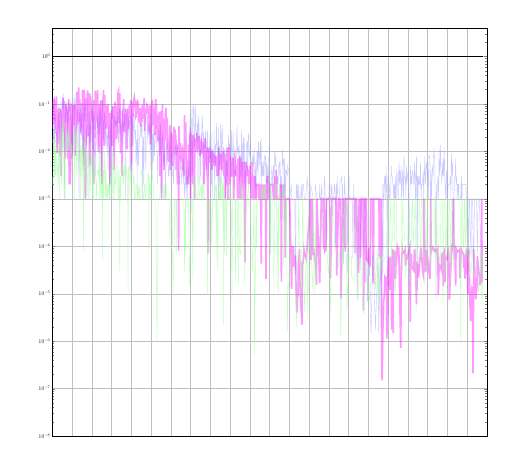 % This file was created by matlab2tikz v0.3.3.
% Copyright (c) 2008--2013, Nico Schlmer <nico.schloemer@gmail.com>
% All rights reserved.
% 
% The latest updates can be retrieved from
%   http://www.mathworks.com/matlabcentral/fileexchange/22022-matlab2tikz
% where you can also make suggestions and rate matlab2tikz.
% 
% 
% 

% defining custom colors
\definecolor{mycolor1}{rgb}{1,0,1}

\begin{tikzpicture}[scale=0.2]

\begin{axis}[%
width=10.867in,
height=10.206in,
scale only axis,
xmin=0,
xmax=1100,
xmajorgrids,
xmajorticks=false,
ymode=log,
ymin=1e-08,
ymax=4,
% yminorticks=true,
ymajorgrids,
% yminorgrids,
% title={$\text{N = 33}^\text{2}\text{ , p = 2}$}
]
\addplot [
color=black,
solid,thick,
forget plot
]
table[row sep=crcr]{
1 1.0\\
2 1\\
3 1.0\\
4 1.0\\
5 1.0\\
6 1.0\\
7 1\\
8 1.0\\
9 1\\
10 1.0\\
11 1\\
12 1\\
13 1.0\\
14 1.0\\
15 1\\
16 1.0\\
17 1.0\\
18 1\\
19 1\\
20 1.0\\
21 1.0\\
22 1\\
23 1\\
24 1.0\\
25 1\\
26 1\\
27 1.0\\
28 1.0\\
29 1.0\\
30 1.0\\
31 1.0\\
32 1.0\\
33 1.0\\
34 1\\
35 1\\
36 1.0\\
37 1\\
38 1\\
39 1.0\\
40 1.0\\
41 1\\
42 1.0\\
43 1.0\\
44 1.0\\
45 1.0\\
46 1\\
47 1.0\\
48 1.0\\
49 1.0\\
50 1.0\\
51 1.0\\
52 1.0\\
53 1\\
54 1.0\\
55 1\\
56 1.0\\
57 1\\
58 1.0\\
59 1\\
60 1.0\\
61 1\\
62 1\\
63 1\\
64 1.0\\
65 1.0\\
66 1.0\\
67 1.0\\
68 1\\
69 1.0\\
70 1\\
71 1.0\\
72 1.0\\
73 1.0\\
74 1\\
75 1\\
76 1.0\\
77 1\\
78 1.0\\
79 1.0\\
80 1\\
81 1\\
82 1\\
83 1\\
84 1.0\\
85 1.0\\
86 1.0\\
87 1.0\\
88 1.0\\
89 1.0\\
90 1.0\\
91 1\\
92 1.0\\
93 1.0\\
94 1.0\\
95 1.0\\
96 1\\
97 1.0\\
98 1\\
99 1\\
100 1\\
101 1\\
102 1\\
103 1.0\\
104 1.0\\
105 1.0\\
106 1.0\\
107 1.0\\
108 1.0\\
109 1\\
110 1\\
111 1\\
112 1.0\\
113 1\\
114 1.0\\
115 1\\
116 1.0\\
117 1.0\\
118 1.0\\
119 1\\
120 1\\
121 1.0\\
122 1.0\\
123 1.0\\
124 1.0\\
125 1\\
126 1\\
127 1.0\\
128 1.0\\
129 1.0\\
130 1\\
131 1.0\\
132 1.0\\
133 1\\
134 1.0\\
135 1.0\\
136 1\\
137 1\\
138 1.0\\
139 1.0\\
140 1\\
141 1\\
142 1.0\\
143 1\\
144 1.0\\
145 1\\
146 1.0\\
147 1\\
148 1.0\\
149 1\\
150 1.0\\
151 1\\
152 1\\
153 1.0\\
154 1.0\\
155 1\\
156 1.0\\
157 1.0\\
158 1.0\\
159 1\\
160 1\\
161 1.0\\
162 1.0\\
163 1.0\\
164 1.0\\
165 1.0\\
166 1.0\\
167 1.0\\
168 1.0\\
169 1.0\\
170 1.0\\
171 1\\
172 1.0\\
173 1.0\\
174 1.0\\
175 1.0\\
176 1.0\\
177 1.0\\
178 1\\
179 1.0\\
180 1\\
181 1\\
182 1.0\\
183 1\\
184 1.0\\
185 1.0\\
186 1.0\\
187 1.0\\
188 1.0\\
189 1.0\\
190 1.0\\
191 1.0\\
192 1.0\\
193 1.0\\
194 1\\
195 1\\
196 1\\
197 1.0\\
198 1.0\\
199 1.0\\
200 1.0\\
201 1.0\\
202 1\\
203 1.0\\
204 1\\
205 1.0\\
206 1\\
207 1.0\\
208 1\\
209 1.0\\
210 1\\
211 1.0\\
212 1.0\\
213 1.0\\
214 1.0\\
215 1\\
216 1\\
217 1.0\\
218 1\\
219 1.0\\
220 1\\
221 1.0\\
222 1.0\\
223 1.0\\
224 1\\
225 1\\
226 1.0\\
227 1.0\\
228 1\\
229 1.0\\
230 1\\
231 1.0\\
232 1\\
233 1\\
234 1\\
235 1.0\\
236 1.0\\
237 1.0\\
238 1.0\\
239 1\\
240 1.0\\
241 1\\
242 1.0\\
243 1\\
244 1.0\\
245 1\\
246 1.0\\
247 1.0\\
248 1.0\\
249 1.0\\
250 1.0\\
251 1.0\\
252 1.0\\
253 1.0\\
254 1\\
255 1.0\\
256 1\\
257 1\\
258 1\\
259 1.0\\
260 1\\
261 1.0\\
262 1.0\\
263 1.0\\
264 1.0\\
265 1.0\\
266 1.0\\
267 1.0\\
268 1\\
269 1.0\\
270 1\\
271 1.0\\
272 1\\
273 1.0\\
274 1.0\\
275 1.0\\
276 1\\
277 1.0\\
278 1.0\\
279 1.0\\
280 1.0\\
281 1\\
282 1.0\\
283 1.0\\
284 1.0\\
285 1.0\\
286 1\\
287 1.0\\
288 1\\
289 1\\
290 1.0\\
291 1.0\\
292 1\\
293 1.0\\
294 1\\
295 1\\
296 1\\
297 1\\
298 1\\
299 1\\
300 1\\
301 1\\
302 1\\
303 1\\
304 1\\
305 1.0\\
306 1.0\\
307 1.0\\
308 1\\
309 1.0\\
310 1.0\\
311 1.0\\
312 1.0\\
313 1\\
314 1\\
315 1\\
316 1.0\\
317 1.0\\
318 1.0\\
319 1.0\\
320 1.0\\
321 1.0\\
322 1.0\\
323 1.0\\
324 1\\
325 1.0\\
326 1\\
327 1.0\\
328 1\\
329 1.0\\
330 1\\
331 1.0\\
332 1\\
333 1.0\\
334 1.0\\
335 1.0\\
336 1.0\\
337 1.0\\
338 1\\
339 1.0\\
340 1.0\\
341 1.0\\
342 1\\
343 1.0\\
344 1.0\\
345 1.0\\
346 1\\
347 1.0\\
348 1\\
349 1.0\\
350 1\\
351 1\\
352 1\\
353 1.0\\
354 1\\
355 1\\
356 1\\
357 1.0\\
358 1.0\\
359 1.0\\
360 1.0\\
361 1\\
362 1.0\\
363 1.0\\
364 1.0\\
365 1\\
366 1.0\\
367 1.0\\
368 1.0\\
369 1.0\\
370 1.0\\
371 1.0\\
372 1.0\\
373 1.0\\
374 1.0\\
375 1.0\\
376 1.0\\
377 1.0\\
378 1.0\\
379 1.0\\
380 1.0\\
381 1\\
382 1.0\\
383 1\\
384 1\\
385 1\\
386 1\\
387 1.0\\
388 1.0\\
389 1\\
390 1\\
391 1.0\\
392 1.0\\
393 1\\
394 1.0\\
395 1.0\\
396 1.0\\
397 1.0\\
398 1\\
399 1.0\\
400 1.0\\
401 1.0\\
402 1\\
403 1.0\\
404 1.0\\
405 1.0\\
406 1\\
407 1.0\\
408 1.0\\
409 1.0\\
410 1\\
411 1.0\\
412 1.0\\
413 1\\
414 1.0\\
415 1.0\\
416 1\\
417 1.0\\
418 1.0\\
419 1\\
420 1.0\\
421 1.0\\
422 1.0\\
423 1.0\\
424 1\\
425 1.0\\
426 1.0\\
427 1.0\\
428 1.0\\
429 1.0\\
430 1.0\\
431 1.0\\
432 1\\
433 1\\
434 1.0\\
435 1\\
436 1.0\\
437 1.0\\
438 1\\
439 1.0\\
440 1.0\\
441 1.0\\
442 1.0\\
443 1\\
444 1\\
445 1.0\\
446 1.0\\
447 1.0\\
448 1.0\\
449 1\\
450 1.0\\
451 1\\
452 1.0\\
453 1\\
454 1\\
455 1\\
456 1\\
457 1.0\\
458 1.0\\
459 1\\
460 1\\
461 1.0\\
462 1.0\\
463 1.0\\
464 1\\
465 1.0\\
466 1.0\\
467 1.0\\
468 1.0\\
469 1.0\\
470 1.0\\
471 1.0\\
472 1\\
473 1.0\\
474 1.0\\
475 1\\
476 1.0\\
477 1.0\\
478 1\\
479 1.0\\
480 1.0\\
481 1\\
482 1.0\\
483 1.0\\
484 1.0\\
485 1.0\\
486 1.0\\
487 1\\
488 1.0\\
489 1.0\\
490 1.0\\
491 1.0\\
492 1.0\\
493 1.0\\
494 1.0\\
495 1\\
496 1.0\\
497 1\\
498 1.0\\
499 1.0\\
500 1\\
501 1.0\\
502 1.0\\
503 1.0\\
504 1.0\\
505 1.0\\
506 1.0\\
507 1\\
508 1.0\\
509 1.0\\
510 1.0\\
511 1.0\\
512 1\\
513 1.0\\
514 1.0\\
515 1.0\\
516 1.0\\
517 1.0\\
518 1\\
519 1.0\\
520 1\\
521 1.0\\
522 1.0\\
523 1.0\\
524 1.0\\
525 1\\
526 1.0\\
527 1.0\\
528 1.0\\
529 1\\
530 1\\
531 1\\
532 1\\
533 1.0\\
534 1.0\\
535 1\\
536 1.0\\
537 1.0\\
538 1.0\\
539 1.0\\
540 1\\
541 1.0\\
542 1.0\\
543 1.0\\
544 1\\
545 1.0\\
546 1\\
547 1.0\\
548 1\\
549 1.0\\
550 1.0\\
551 1.0\\
552 1\\
553 1.0\\
554 1.0\\
555 1\\
556 1.0\\
557 1.0\\
558 1.0\\
559 1\\
560 1.0\\
561 1.0\\
562 1\\
563 1.0\\
564 1.0\\
565 1\\
566 1\\
567 1\\
568 1.0\\
569 1\\
570 1\\
571 1\\
572 1\\
573 1.0\\
574 1.0\\
575 1.0\\
576 1.0\\
577 1.0\\
578 1.0\\
579 1.0\\
580 1.0\\
581 1.0\\
582 1.0\\
583 1.0\\
584 1.0\\
585 1.0\\
586 1.0\\
587 1.0\\
588 1.0\\
589 1.0\\
590 1\\
591 1.0\\
592 1.0\\
593 1.0\\
594 1.0\\
595 1.0\\
596 1.0\\
597 1.0\\
598 1.0\\
599 1.0\\
600 1\\
601 1\\
602 1.0\\
603 1.0\\
604 1\\
605 1.0\\
606 1\\
607 1.0\\
608 1.0\\
609 1\\
610 1.0\\
611 1.0\\
612 1\\
613 1\\
614 1\\
615 1\\
616 1\\
617 1.0\\
618 1.0\\
619 1.0\\
620 1\\
621 1.0\\
622 1.0\\
623 1.0\\
624 1.0\\
625 1\\
626 1.0\\
627 1\\
628 1.0\\
629 1.0\\
630 1.0\\
631 1.0\\
632 1.0\\
633 1.0\\
634 1.0\\
635 1\\
636 1.0\\
637 1.0\\
638 1\\
639 1\\
640 1.0\\
641 1.0\\
642 1.0\\
643 1\\
644 1.0\\
645 1\\
646 1\\
647 1.0\\
648 1.0\\
649 1.0\\
650 1.0\\
651 1.0\\
652 1.0\\
653 1.0\\
654 1.0\\
655 1\\
656 1.0\\
657 1.0\\
658 1.0\\
659 1\\
660 1.0\\
661 1\\
662 1\\
663 1.0\\
664 1\\
665 1.0\\
666 1.0\\
667 1\\
668 1.0\\
669 1\\
670 1.0\\
671 1.0\\
672 1.0\\
673 1.0\\
674 1\\
675 1\\
676 1.0\\
677 1.0\\
678 1.0\\
679 1.0\\
680 1.0\\
681 1.0\\
682 1.0\\
683 1.0\\
684 1.0\\
685 1.0\\
686 1\\
687 1\\
688 1.0\\
689 1.0\\
690 1.0\\
691 1.0\\
692 1\\
693 1.0\\
694 1.0\\
695 1\\
696 1.0\\
697 1.0\\
698 1.0\\
699 1\\
700 1.0\\
701 1\\
702 1.0\\
703 1.0\\
704 1.0\\
705 1.0\\
706 1\\
707 1.0\\
708 1.0\\
709 1.0\\
710 1.0\\
711 1\\
712 1.0\\
713 1.0\\
714 1.0\\
715 1.0\\
716 1\\
717 1.0\\
718 1.0\\
719 1.0\\
720 1.0\\
721 1.0\\
722 1.0\\
723 1.0\\
724 1.0\\
725 1.0\\
726 1.0\\
727 1.0\\
728 1.0\\
729 1.0\\
730 1.0\\
731 1\\
732 1.0\\
733 1\\
734 1\\
735 1.0\\
736 1.0\\
737 1.0\\
738 1.0\\
739 1.0\\
740 1\\
741 1\\
742 1\\
743 1\\
744 1.0\\
745 1.0\\
746 1.0\\
747 1.0\\
748 1\\
749 1\\
750 1\\
751 1.0\\
752 1\\
753 1.0\\
754 1\\
755 1.0\\
756 1\\
757 1.0\\
758 1\\
759 1\\
760 1.0\\
761 1\\
762 1.0\\
763 1\\
764 1\\
765 1.0\\
766 1.0\\
767 1.0\\
768 1.0\\
769 1.0\\
770 1.0\\
771 1.0\\
772 1\\
773 1.0\\
774 1.0\\
775 1\\
776 1.0\\
777 1.0\\
778 1.0\\
779 1\\
780 1\\
781 1.0\\
782 1\\
783 1.0\\
784 1.0\\
785 1.0\\
786 1.0\\
787 1\\
788 1.0\\
789 1.0\\
790 1.0\\
791 1.0\\
792 1.0\\
793 1.0\\
794 1.0\\
795 1.0\\
796 1.0\\
797 1.0\\
798 1.0\\
799 1.0\\
800 1\\
801 1.0\\
802 1.0\\
803 1.0\\
804 1.0\\
805 1.0\\
806 1.0\\
807 1.0\\
808 1.0\\
809 1.0\\
810 1.0\\
811 1\\
812 1.0\\
813 1\\
814 1.0\\
815 1\\
816 1.0\\
817 1.0\\
818 1\\
819 1\\
820 1.0\\
821 1.0\\
822 1.0\\
823 1\\
824 1.0\\
825 1.0\\
826 1.0\\
827 1\\
828 1.0\\
829 1\\
830 1\\
831 1.0\\
832 1.0\\
833 1.0\\
834 1.0\\
835 1.0\\
836 1.0\\
837 1.0\\
838 1.0\\
839 1.0\\
840 1.0\\
841 1.0\\
842 1.0\\
843 1.0\\
844 1.0\\
845 1\\
846 1.0\\
847 1\\
848 1.0\\
849 1\\
850 1\\
851 1\\
852 1.0\\
853 1.0\\
854 1\\
855 1.0\\
856 1.0\\
857 1.0\\
858 1\\
859 1.0\\
860 1\\
861 1.0\\
862 1.0\\
863 1.0\\
864 1.0\\
865 1\\
866 1\\
867 1.0\\
868 1.0\\
869 1\\
870 1\\
871 1.0\\
872 1.0\\
873 1.0\\
874 1.0\\
875 1.0\\
876 1.0\\
877 1.0\\
878 1\\
879 1\\
880 1.0\\
881 1\\
882 1.0\\
883 1.0\\
884 1.0\\
885 1.0\\
886 1.0\\
887 1.0\\
888 1.0\\
889 1.0\\
890 1.0\\
891 1.0\\
892 1.0\\
893 1\\
894 1.0\\
895 1\\
896 1.0\\
897 1.0\\
898 1.0\\
899 1.0\\
900 1\\
901 1.0\\
902 1\\
903 1.0\\
904 1.0\\
905 1\\
906 1.0\\
907 1.0\\
908 1.0\\
909 1.0\\
910 1\\
911 1.0\\
912 1.0\\
913 1.0\\
914 1.0\\
915 1.0\\
916 1.0\\
917 1.0\\
918 1\\
919 1\\
920 1.0\\
921 1\\
922 1.0\\
923 1\\
924 1\\
925 1.0\\
926 1.0\\
927 1.0\\
928 1\\
929 1.0\\
930 1.0\\
931 1.0\\
932 1.0\\
933 1.0\\
934 1.0\\
935 1.0\\
936 1.0\\
937 1.0\\
938 1.0\\
939 1\\
940 1.0\\
941 1.0\\
942 1\\
943 1.0\\
944 1.0\\
945 1.0\\
946 1.0\\
947 1.0\\
948 1.0\\
949 1.0\\
950 1.0\\
951 1.0\\
952 1.0\\
953 1\\
954 1.0\\
955 1.0\\
956 1.0\\
957 1.0\\
958 1.0\\
959 1.0\\
960 1.0\\
961 1.0\\
962 1.0\\
963 1.0\\
964 1.0\\
965 1.0\\
966 1\\
967 1.0\\
968 1.0\\
969 1.0\\
970 1.0\\
971 1.0\\
972 1.0\\
973 1.0\\
974 1.0\\
975 1.0\\
976 1.0\\
977 1.0\\
978 1.0\\
979 1.0\\
980 1.0\\
981 1\\
982 1.0\\
983 1.0\\
984 1.0\\
985 1\\
986 1.0\\
987 1\\
988 1.0\\
989 1.0\\
990 1\\
991 1.0\\
992 1.0\\
993 1.0\\
994 1.0\\
995 1.0\\
996 1\\
997 1.0\\
998 1.0\\
999 1.0\\
1000 1.0\\
1001 1.0\\
1002 1\\
1003 1.0\\
1004 1.0\\
1005 1.0\\
1006 1\\
1007 1\\
1008 1\\
1009 1\\
1010 1.0\\
1011 1\\
1012 1.0\\
1013 1.0\\
1014 1\\
1015 1.0\\
1016 1.0\\
1017 1.0\\
1018 1.0\\
1019 1.0\\
1020 1.0\\
1021 1.0\\
1022 1\\
1023 1.0\\
1024 1.0\\
1025 1.0\\
1026 1.0\\
1027 1.0\\
1028 1.0\\
1029 1.0\\
1030 1.0\\
1031 1.0\\
1032 1.0\\
1033 1\\
1034 1.0\\
1035 1.0\\
1036 1.0\\
1037 1.0\\
1038 1.0\\
1039 1.0\\
1040 1.0\\
1041 1.0\\
1042 1.0\\
1043 1\\
1044 1.0\\
1045 1.0\\
1046 1\\
1047 1\\
1048 1\\
1049 1\\
1050 1.0\\
1051 1.0\\
1052 1.0\\
1053 1.0\\
1054 1.0\\
1055 1.0\\
1056 1.0\\
1057 1.0\\
1058 1.0\\
1059 1.0\\
1060 1\\
1061 1.0\\
1062 1\\
1063 1.0\\
1064 1.0\\
1065 1.0\\
1066 1.0\\
1067 1.0\\
1068 1.0\\
1069 1.0\\
1070 1.0\\
1071 1.0\\
1072 1.0\\
1073 1\\
1074 1.0\\
1075 1.0\\
1076 1.0\\
1077 1\\
1078 1.0\\
1079 1.0\\
1080 1.0\\
1081 1.0\\
1082 1.0\\
1083 1.0\\
1084 1\\
1085 1\\
1086 1\\
1087 1.0\\
1088 1\\
1089 1.0\\
};
\addplot [
color=blue!40,
opacity=0.5,
solid,thick,
forget plot
]
table[row sep=crcr]{
1 0.015\\
2 0.021\\
3 0.028\\
4 0.01\\
5 0.145\\
6 0.015\\
7 0.049\\
8 0.061\\
9 0.044\\
10 0.022\\
11 0.021\\
12 0.025\\
13 0.014\\
14 0.035\\
15 0.062\\
16 0.026\\
17 0.096\\
18 0.032\\
19 0.017\\
20 0.064\\
21 0.074\\
22 0.112\\
23 0.053\\
24 0.014\\
25 0.093\\
26 0.138\\
27 0.076\\
28 0.167\\
29 0.104\\
30 0.025\\
31 0.001\\
32 0.017\\
33 0.081\\
34 0.104\\
35 0.041\\
36 0.089\\
37 0.113\\
38 0.058\\
39 0.023\\
40 0.071\\
41 0.109\\
42 0.04\\
43 0.101\\
44 0.069\\
45 0.084\\
46 0.11\\
47 0.047\\
48 0.005\\
49 0.058\\
50 0.044\\
51 0.007\\
52 0.028\\
53 0.09\\
54 0.093\\
55 0.135\\
56 0.022\\
57 0.1\\
58 0.156\\
59 0.087\\
60 0.069\\
61 0.047\\
62 0.044\\
63 0.027\\
64 0.077\\
65 0.073\\
66 0.056\\
67 0.005\\
68 0.001\\
69 0.066\\
70 0.007\\
71 0.083\\
72 0.043\\
73 0.021\\
74 0.098\\
75 0.018\\
76 0.029\\
77 0.008\\
78 0.103\\
79 0.004\\
80 0.037\\
81 0.119\\
82 0.043\\
83 0.065\\
84 0.102\\
85 0.071\\
86 0.026\\
87 0.013\\
88 0.029\\
89 0.019\\
90 0.122\\
91 0.055\\
92 0.018\\
93 0.001\\
94 0.068\\
95 0.018\\
96 0.014\\
97 0.043\\
98 0.024\\
99 0.016\\
100 0.079\\
101 0.029\\
102 0.067\\
103 0.003\\
104 0.069\\
105 0.01\\
106 0.052\\
107 0.053\\
108 0.059\\
109 0.029\\
110 0.003\\
111 0.016\\
112 0.014\\
113 0.033\\
114 0.063\\
115 0.031\\
116 0.051\\
117 0.033\\
118 0.013\\
119 0.081\\
120 0.023\\
121 0.057\\
122 0.113\\
123 0.029\\
124 0.073\\
125 0.002\\
126 0.023\\
127 0.085\\
128 0.145\\
129 0.017\\
130 0.044\\
131 0.018\\
132 0.066\\
133 0.041\\
134 0.057\\
135 0.014\\
136 0.039\\
137 0.026\\
138 0.012\\
139 0.019\\
140 0.022\\
141 0.004\\
142 0.035\\
143 0.016\\
144 0.012\\
145 0.001\\
146 0.022\\
147 0.047\\
148 0.029\\
149 0.001\\
150 0.059\\
151 0.127\\
152 0.051\\
153 0.089\\
154 0.043\\
155 0.054\\
156 0.008\\
157 0.029\\
158 0.055\\
159 0.038\\
160 0.043\\
161 0.034\\
162 0.043\\
163 0.042\\
164 0.032\\
165 0.067\\
166 0.036\\
167 0.019\\
168 0.015\\
169 0.082\\
170 0.077\\
171 0.025\\
172 0.075\\
173 0.022\\
174 0.038\\
175 0.026\\
176 0.017\\
177 0.014\\
178 0.087\\
179 0.028\\
180 0.041\\
181 0.02\\
182 0.06\\
183 0.034\\
184 0.052\\
185 0.08\\
186 0.001\\
187 0.032\\
188 0.038\\
189 0.075\\
190 0.076\\
191 0.031\\
192 0.024\\
193 0.053\\
194 0.031\\
195 0.046\\
196 0.018\\
197 0.003\\
198 0.004\\
199 0.058\\
200 0.04\\
201 0.058\\
202 0.018\\
203 0.013\\
204 0.065\\
205 0.013\\
206 0.029\\
207 0.06\\
208 0.059\\
209 0.029\\
210 0.018\\
211 0.028\\
212 0.006\\
213 0.014\\
214 0.018\\
215 0.002\\
216 0.026\\
217 0.051\\
218 0.005\\
219 0.006\\
220 0.015\\
221 0.016\\
222 0.022\\
223 0.038\\
224 0.026\\
225 0.018\\
226 0.038\\
227 0.051\\
228 0.018\\
229 0.001\\
230 0.009\\
231 0.02\\
232 0.002\\
233 0.023\\
234 0.026\\
235 0.059\\
236 0.016\\
237 0.004\\
238 0.012\\
239 0.014\\
240 0.016\\
241 0.065\\
242 0.0\\
243 0.019\\
244 0.043\\
245 0.025\\
246 0.021\\
247 0.038\\
248 0.004\\
249 0.063\\
250 0.029\\
251 0.013\\
252 0.01\\
253 0.023\\
254 0.004\\
255 0.021\\
256 0.029\\
257 0.006\\
258 0.024\\
259 0.008\\
260 0.012\\
261 0.021\\
262 0.026\\
263 0.035\\
264 0.019\\
265 0.0\\
266 0.008\\
267 0.002\\
268 0.01\\
269 0.011\\
270 0.03\\
271 0.026\\
272 0.008\\
273 0.012\\
274 0.038\\
275 0.022\\
276 0.001\\
277 0.009\\
278 0.014\\
279 0.025\\
280 0.013\\
281 0.006\\
282 0.009\\
283 0.005\\
284 0.012\\
285 0.005\\
286 0.003\\
287 0.001\\
288 0.012\\
289 0.017\\
290 0.005\\
291 0.019\\
292 0.007\\
293 0.006\\
294 0.003\\
295 0.005\\
296 0.003\\
297 0.015\\
298 0.011\\
299 0.024\\
300 0.007\\
301 0.002\\
302 0.01\\
303 0.006\\
304 0.006\\
305 0.003\\
306 0.004\\
307 0.002\\
308 0.011\\
309 0.01\\
310 0.004\\
311 0.013\\
312 0.012\\
313 0.012\\
314 0.008\\
315 0.01\\
316 0.014\\
317 0.013\\
318 0.011\\
319 0.004\\
320 0.003\\
321 0.002\\
322 0.003\\
323 0.002\\
324 0.008\\
325 0.006\\
326 0.004\\
327 0.003\\
328 0.002\\
329 0.004\\
330 0.005\\
331 0.007\\
332 0.002\\
333 0.008\\
334 0.003\\
335 0.001\\
336 0.002\\
337 0.002\\
338 0.006\\
339 0.001\\
340 0.004\\
341 0.004\\
342 0.001\\
343 0.003\\
344 0.002\\
345 0.005\\
346 0.004\\
347 0.002\\
348 0.031\\
349 0.055\\
350 0.0\\
351 0.001\\
352 0.008\\
353 0.043\\
354 0.087\\
355 0.004\\
356 0.003\\
357 0.062\\
358 0.088\\
359 0.079\\
360 0.012\\
361 0.014\\
362 0.037\\
363 0.091\\
364 0.028\\
365 0.023\\
366 0.015\\
367 0.035\\
368 0.038\\
369 0.002\\
370 0.045\\
371 0.056\\
372 0.029\\
373 0.012\\
374 0.002\\
375 0.011\\
376 0.003\\
377 0.024\\
378 0.009\\
379 0.036\\
380 0.056\\
381 0.03\\
382 0.011\\
383 0.025\\
384 0.002\\
385 0.013\\
386 0.012\\
387 0.012\\
388 0.028\\
389 0.014\\
390 0.006\\
391 0.003\\
392 0.011\\
393 0.028\\
394 0.011\\
395 0.012\\
396 0.003\\
397 0.0\\
398 0.012\\
399 0.016\\
400 0.025\\
401 0.001\\
402 0.011\\
403 0.002\\
404 0.025\\
405 0.001\\
406 0.011\\
407 0.006\\
408 0.008\\
409 0.011\\
410 0.027\\
411 0.001\\
412 0.006\\
413 0.014\\
414 0.005\\
415 0.017\\
416 0.04\\
417 0.014\\
418 0.015\\
419 0.007\\
420 0.001\\
421 0.032\\
422 0.001\\
423 0.013\\
424 0.01\\
425 0.001\\
426 0.038\\
427 0.025\\
428 0.017\\
429 0.002\\
430 0.036\\
431 0.024\\
432 0.018\\
433 0.006\\
434 0.012\\
435 0.009\\
436 0.011\\
437 0.008\\
438 0.001\\
439 0.001\\
440 0.014\\
441 0.009\\
442 0.002\\
443 0.006\\
444 0.003\\
445 0.005\\
446 0.022\\
447 0.011\\
448 0.013\\
449 0.015\\
450 0.01\\
451 0.006\\
452 0.008\\
453 0.029\\
454 0.02\\
455 0.003\\
456 0.008\\
457 0.013\\
458 0.027\\
459 0.003\\
460 0.006\\
461 0.001\\
462 0.004\\
463 0.004\\
464 0.003\\
465 0.008\\
466 0.007\\
467 0.025\\
468 0.034\\
469 0.009\\
470 0.009\\
471 0.013\\
472 0.011\\
473 0.007\\
474 0.002\\
475 0.014\\
476 0.003\\
477 0.0\\
478 0.003\\
479 0.028\\
480 0.007\\
481 0.002\\
482 0.015\\
483 0.004\\
484 0.02\\
485 0.006\\
486 0.019\\
487 0.002\\
488 0.004\\
489 0.001\\
490 0.005\\
491 0.003\\
492 0.013\\
493 0.016\\
494 0.016\\
495 0.003\\
496 0.016\\
497 0.024\\
498 0.016\\
499 0.009\\
500 0.007\\
501 0.01\\
502 0.014\\
503 0.004\\
504 0.005\\
505 0.006\\
506 0.006\\
507 0.007\\
508 0.009\\
509 0.005\\
510 0.007\\
511 0.012\\
512 0.005\\
513 0.001\\
514 0.003\\
515 0.006\\
516 0.001\\
517 0.0\\
518 0.01\\
519 0.004\\
520 0.01\\
521 0.003\\
522 0.016\\
523 0.013\\
524 0.005\\
525 0.01\\
526 0.007\\
527 0.016\\
528 0.003\\
529 0.018\\
530 0.002\\
531 0.006\\
532 0.003\\
533 0.005\\
534 0.003\\
535 0.006\\
536 0.003\\
537 0.006\\
538 0.008\\
539 0.007\\
540 0.008\\
541 0.002\\
542 0.005\\
543 0.006\\
544 0.001\\
545 0.0\\
546 0.005\\
547 0.002\\
548 0.004\\
549 0.011\\
550 0.013\\
551 0.003\\
552 6.833e-05\\
553 0.001\\
554 0.0\\
555 0.003\\
556 0.005\\
557 0.003\\
558 0.002\\
559 0.0\\
560 0.005\\
561 0.005\\
562 0.001\\
563 0.01\\
564 0.006\\
565 0.005\\
566 0.009\\
567 0.003\\
568 0.002\\
569 0.002\\
570 0.003\\
571 0.002\\
572 0.002\\
573 0.005\\
574 0.005\\
575 0.006\\
576 0.003\\
577 0.006\\
578 0.001\\
579 0.003\\
580 0.001\\
581 0.001\\
582 0.008\\
583 0.011\\
584 0.005\\
585 0.007\\
586 0.006\\
587 0.001\\
588 0.007\\
589 0.007\\
590 0.001\\
591 0.002\\
592 0.004\\
593 0.004\\
594 0.0\\
595 0.003\\
596 0.005\\
597 0.0\\
598 0.004\\
599 0.004\\
600 0.0\\
601 0.001\\
602 0.0\\
603 0.0\\
604 0.0\\
605 0.002\\
606 0.001\\
607 0.001\\
608 0.001\\
609 0.001\\
610 0.001\\
611 0.001\\
612 0.001\\
613 0.0\\
614 0.001\\
615 4.432e-05\\
616 2.552e-05\\
617 0.001\\
618 0.002\\
619 0.001\\
620 0.002\\
621 0.0\\
622 0.001\\
623 0.001\\
624 0.002\\
625 0.001\\
626 0.001\\
627 0.001\\
628 0.001\\
629 0.001\\
630 0.002\\
631 0.0\\
632 0.001\\
633 0.001\\
634 0.002\\
635 0.002\\
636 0.002\\
637 0.0\\
638 0.001\\
639 0.001\\
640 0.0\\
641 0.001\\
642 0.001\\
643 0.0\\
644 0.002\\
645 0.003\\
646 0.002\\
647 0.002\\
648 0.001\\
649 0.001\\
650 0.001\\
651 0.001\\
652 4.228e-05\\
653 0.001\\
654 0.002\\
655 0.0\\
656 0.0\\
657 0.0\\
658 0.0\\
659 0.0\\
660 0.0\\
661 0.001\\
662 0.001\\
663 0.0\\
664 0.0\\
665 0.001\\
666 0.002\\
667 0.0\\
668 0.0\\
669 0.0\\
670 0.001\\
671 0.0\\
672 0.0\\
673 0.0\\
674 0.001\\
675 0.0\\
676 0.001\\
677 0.002\\
678 0.001\\
679 0.0\\
680 0.001\\
681 0.0\\
682 0.002\\
683 0.001\\
684 0.001\\
685 0.001\\
686 0.001\\
687 0.0\\
688 0.001\\
689 0.003\\
690 0.002\\
691 0.001\\
692 0.001\\
693 0.001\\
694 9.561e-05\\
695 0.001\\
696 0.001\\
697 0.001\\
698 0.001\\
699 0.0\\
700 0.001\\
701 0.002\\
702 0.002\\
703 0.002\\
704 0.001\\
705 0.001\\
706 0.001\\
707 0.002\\
708 0.002\\
709 0.001\\
710 0.0\\
711 0.001\\
712 0.001\\
713 0.0\\
714 0.002\\
715 0.002\\
716 0.001\\
717 8.946e-05\\
718 0.001\\
719 0.002\\
720 0.001\\
721 0.003\\
722 0.0\\
723 0.001\\
724 0.001\\
725 0.0\\
726 0.0\\
727 0.001\\
728 0.002\\
729 0.0\\
730 0.0\\
731 0.0\\
732 0.0\\
733 0.003\\
734 0.001\\
735 0.002\\
736 0.001\\
737 4.164e-05\\
738 0.0\\
739 0.001\\
740 0.003\\
741 0.0\\
742 0.001\\
743 0.0\\
744 0.001\\
745 0.001\\
746 0.001\\
747 2.836e-05\\
748 0.001\\
749 0.0\\
750 0.0\\
751 0.004\\
752 0.001\\
753 0.0\\
754 0.001\\
755 0.0\\
756 0.001\\
757 0.001\\
758 0.0\\
759 0.0\\
760 0.001\\
761 5.332e-05\\
762 0.0\\
763 0.002\\
764 0.001\\
765 0.0\\
766 0.001\\
767 0.001\\
768 0.001\\
769 0.001\\
770 0.0\\
771 0.0\\
772 6.959e-06\\
773 0.0\\
774 0.0\\
775 0.0\\
776 0.001\\
777 0.001\\
778 0.0\\
779 0.001\\
780 0.0\\
781 3.072e-05\\
782 0.001\\
783 0.0\\
784 0.0\\
785 0.0\\
786 0.001\\
787 9.736e-05\\
788 0.0\\
789 9.212e-05\\
790 0.001\\
791 0.001\\
792 0.001\\
793 0.0\\
794 0.0\\
795 9.526e-05\\
796 0.0\\
797 0.0\\
798 6.551e-06\\
799 6.898e-05\\
800 0.0\\
801 6.743e-05\\
802 0.0\\
803 2.336e-05\\
804 3.906e-05\\
805 3.772e-06\\
806 0.0\\
807 1.462e-06\\
808 0.0\\
809 0.0\\
810 2.134e-05\\
811 0.0\\
812 6.958e-05\\
813 4.456e-05\\
814 0.0\\
815 0.0\\
816 0.0\\
817 0.0\\
818 1.778e-06\\
819 0.0\\
820 0.0\\
821 0.0\\
822 0.0\\
823 0.0\\
824 0.0\\
825 7.269e-05\\
826 1.553e-06\\
827 0.0\\
828 0.0\\
829 0.0\\
830 0.0\\
831 7.621e-05\\
832 1.905e-06\\
833 3.231e-05\\
834 2.683e-05\\
835 0.002\\
836 0.0\\
837 2.469e-05\\
838 0.001\\
839 0.002\\
840 0.001\\
841 0.003\\
842 0.002\\
843 0.003\\
844 0.001\\
845 0.005\\
846 0.002\\
847 0.001\\
848 1.422e-05\\
849 0.002\\
850 0.003\\
851 0.002\\
852 0.0\\
853 0.002\\
854 0.001\\
855 0.001\\
856 0.001\\
857 0.002\\
858 0.005\\
859 0.003\\
860 0.0\\
861 0.003\\
862 0.002\\
863 0.002\\
864 0.001\\
865 0.002\\
866 0.001\\
867 0.002\\
868 0.001\\
869 0.003\\
870 0.001\\
871 0.001\\
872 0.004\\
873 0.003\\
874 0.002\\
875 0.0\\
876 0.001\\
877 0.004\\
878 0.006\\
879 0.002\\
880 0.004\\
881 0.003\\
882 0.002\\
883 0.005\\
884 0.001\\
885 0.002\\
886 0.003\\
887 0.004\\
888 0.001\\
889 0.001\\
890 0.008\\
891 0.006\\
892 0.003\\
893 0.002\\
894 0.003\\
895 0.001\\
896 0.003\\
897 0.005\\
898 0.002\\
899 0.003\\
900 0.003\\
901 0.004\\
902 1.521e-05\\
903 0.0\\
904 0.0\\
905 0.001\\
906 0.002\\
907 0.005\\
908 0.002\\
909 0.003\\
910 0.002\\
911 0.003\\
912 0.004\\
913 0.0\\
914 0.003\\
915 0.002\\
916 0.002\\
917 0.006\\
918 0.005\\
919 0.001\\
920 0.001\\
921 0.003\\
922 0.008\\
923 0.001\\
924 0.003\\
925 1.197e-05\\
926 0.003\\
927 0.0\\
928 0.002\\
929 0.002\\
930 0.003\\
931 0.002\\
932 0.006\\
933 0.002\\
934 0.001\\
935 0.002\\
936 0.002\\
937 0.002\\
938 0.003\\
939 0.004\\
940 0.001\\
941 0.0\\
942 0.004\\
943 0.008\\
944 0.003\\
945 0.002\\
946 0.004\\
947 0.006\\
948 0.0\\
949 0.004\\
950 0.003\\
951 0.004\\
952 0.001\\
953 0.005\\
954 0.008\\
955 0.0\\
956 0.008\\
957 0.001\\
958 0.001\\
959 0.004\\
960 0.001\\
961 0.002\\
962 0.004\\
963 0.005\\
964 0.003\\
965 0.007\\
966 0.012\\
967 0.007\\
968 0.008\\
969 0.001\\
970 0.001\\
971 7.737e-06\\
972 0.001\\
973 0.002\\
974 0.001\\
975 0.002\\
976 0.003\\
977 0.002\\
978 0.001\\
979 0.011\\
980 0.005\\
981 0.003\\
982 0.0\\
983 0.014\\
984 0.004\\
985 0.004\\
986 0.002\\
987 0.0\\
988 0.006\\
989 0.003\\
990 0.007\\
991 0.003\\
992 0.012\\
993 0.006\\
994 0.002\\
995 0.001\\
996 0.0\\
997 0.0\\
998 0.004\\
999 0.001\\
1000 0.003\\
1001 0.001\\
1002 0.002\\
1003 0.002\\
1004 0.002\\
1005 0.0\\
1006 0.002\\
1007 0.0\\
1008 0.003\\
1009 0.001\\
1010 0.009\\
1011 0.006\\
1012 0.003\\
1013 0.006\\
1014 0.002\\
1015 0.0\\
1016 5.986e-05\\
1017 0.001\\
1018 0.002\\
1019 0.003\\
1020 0.003\\
1021 0.007\\
1022 0.002\\
1023 0.002\\
1024 0.003\\
1025 0.001\\
1026 0.002\\
1027 0.002\\
1028 0.001\\
1029 0.002\\
1030 0.0\\
1031 0.0\\
1032 0.002\\
1033 0.001\\
1034 0.001\\
1035 0.001\\
1036 0.003\\
1037 0.001\\
1038 0.002\\
1039 0.0\\
1040 0.0\\
1041 0.002\\
1042 0.0\\
1043 0.0\\
1044 0.002\\
1045 0.0\\
1046 0.0\\
1047 0.002\\
1048 0.0\\
1049 0.001\\
1050 0.0\\
1051 0.001\\
1052 0.001\\
1053 7.707e-05\\
1054 3.06e-05\\
1055 0.001\\
1056 0.001\\
1057 0.0\\
1058 0.0\\
1059 0.0\\
1060 5.984e-05\\
1061 0.001\\
1062 0.0\\
1063 0.0\\
1064 0.001\\
1065 0.0\\
1066 3.137e-05\\
1067 0.0\\
1068 0.0\\
1069 0.001\\
1070 0.0\\
1071 0.0\\
1072 0.001\\
1073 0.001\\
1074 0.001\\
1075 0.0\\
1076 6.708e-05\\
1077 0.0\\
1078 0.001\\
1079 0.0\\
1080 0.0\\
1081 0.001\\
1082 0.0\\
1083 0.0\\
1084 0.0\\
1085 0.0\\
1086 3.688e-05\\
1087 0.0\\
1088 2.105e-05\\
1089 0.0\\
};
\addplot [
color=mycolor1,
opacity=0.4,
solid,thick,
line width=3.0pt,
forget plot
]
table[row sep=crcr]{
1 0.03\\
2 0.097\\
3 0.127\\
4 0.075\\
5 0.05\\
6 0.041\\
7 0.103\\
8 0.094\\
9 0.024\\
10 0.037\\
11 0.143\\
12 0.014\\
13 0.009\\
14 0.047\\
15 0.076\\
16 0.047\\
17 0.02\\
18 0.082\\
19 0.008\\
20 0.077\\
21 0.039\\
22 0.061\\
23 0.003\\
24 0.072\\
25 0.022\\
26 0.076\\
27 0.066\\
28 0.133\\
29 0.026\\
30 0.115\\
31 0.04\\
32 0.081\\
33 0.007\\
34 0.093\\
35 0.092\\
36 0.079\\
37 0.053\\
38 0.063\\
39 0.01\\
40 0.007\\
41 0.056\\
42 0.126\\
43 0.002\\
44 0.014\\
45 0.036\\
46 0.002\\
47 0.044\\
48 0.101\\
49 0.06\\
50 0.019\\
51 0.007\\
52 0.041\\
53 0.096\\
54 0.036\\
55 0.086\\
56 0.072\\
57 0.093\\
58 0.073\\
59 0.008\\
60 0.039\\
61 0.022\\
62 0.061\\
63 0.181\\
64 0.036\\
65 0.047\\
66 0.051\\
67 0.223\\
68 0.073\\
69 0.041\\
70 0.124\\
71 0.056\\
72 0.025\\
73 0.048\\
74 0.032\\
75 0.034\\
76 0.078\\
77 0.2\\
78 0.085\\
79 0.024\\
80 0.005\\
81 0.197\\
82 0.055\\
83 0.011\\
84 0.001\\
85 0.003\\
86 0.134\\
87 0.054\\
88 0.036\\
89 0.168\\
90 0.19\\
91 0.021\\
92 0.109\\
93 0.064\\
94 0.123\\
95 0.166\\
96 0.005\\
97 0.146\\
98 0.115\\
99 0.043\\
100 0.098\\
101 0.052\\
102 0.059\\
103 0.052\\
104 0.033\\
105 0.002\\
106 0.12\\
107 0.023\\
108 0.019\\
109 0.187\\
110 0.15\\
111 0.051\\
112 0.048\\
113 0.079\\
114 0.0\\
115 0.196\\
116 0.028\\
117 0.01\\
118 0.096\\
119 0.035\\
120 0.009\\
121 0.051\\
122 0.079\\
123 0.113\\
124 0.114\\
125 0.076\\
126 0.002\\
127 0.013\\
128 0.086\\
129 0.079\\
130 0.194\\
131 0.088\\
132 0.013\\
133 0.155\\
134 0.058\\
135 0.091\\
136 0.069\\
137 0.03\\
138 0.057\\
139 0.093\\
140 0.042\\
141 0.098\\
142 0.039\\
143 0.019\\
144 0.064\\
145 0.035\\
146 0.002\\
147 0.02\\
148 0.064\\
149 0.05\\
150 0.035\\
151 0.073\\
152 0.013\\
153 0.027\\
154 0.088\\
155 0.074\\
156 0.052\\
157 0.004\\
158 0.038\\
159 0.111\\
160 0.067\\
161 0.085\\
162 0.039\\
163 0.018\\
164 0.024\\
165 0.068\\
166 0.147\\
167 0.174\\
168 0.186\\
169 0.039\\
170 0.103\\
171 0.167\\
172 0.053\\
173 0.009\\
174 0.026\\
175 0.039\\
176 0.021\\
177 0.003\\
178 0.069\\
179 0.069\\
180 0.075\\
181 0.125\\
182 0.031\\
183 0.025\\
184 0.049\\
185 0.035\\
186 0.077\\
187 0.053\\
188 0.062\\
189 0.013\\
190 0.011\\
191 0.052\\
192 0.08\\
193 0.029\\
194 0.042\\
195 0.092\\
196 0.076\\
197 0.051\\
198 0.093\\
199 0.121\\
200 0.019\\
201 0.004\\
202 0.049\\
203 0.111\\
204 0.068\\
205 0.054\\
206 0.108\\
207 0.125\\
208 0.14\\
209 0.123\\
210 0.083\\
211 0.114\\
212 0.053\\
213 0.055\\
214 0.098\\
215 0.107\\
216 0.099\\
217 0.106\\
218 0.098\\
219 0.047\\
220 0.048\\
221 0.039\\
222 0.05\\
223 0.082\\
224 0.033\\
225 0.081\\
226 0.062\\
227 0.056\\
228 0.095\\
229 0.048\\
230 0.089\\
231 0.061\\
232 0.106\\
233 0.131\\
234 0.027\\
235 0.042\\
236 0.042\\
237 0.079\\
238 0.06\\
239 0.072\\
240 0.096\\
241 0.093\\
242 0.065\\
243 0.08\\
244 0.075\\
245 0.058\\
246 0.025\\
247 0.083\\
248 0.093\\
249 0.014\\
250 0.042\\
251 0.022\\
252 0.089\\
253 0.103\\
254 0.12\\
255 0.056\\
256 0.035\\
257 0.082\\
258 0.061\\
259 0.076\\
260 0.022\\
261 0.09\\
262 0.126\\
263 0.047\\
264 0.099\\
265 0.03\\
266 0.058\\
267 0.016\\
268 0.043\\
269 0.035\\
270 0.02\\
271 0.065\\
272 0.065\\
273 0.003\\
274 0.04\\
275 0.0\\
276 0.07\\
277 0.001\\
278 0.032\\
279 0.097\\
280 0.026\\
281 0.04\\
282 0.048\\
283 0.004\\
284 0.043\\
285 0.027\\
286 0.017\\
287 0.067\\
288 0.083\\
289 0.022\\
290 0.052\\
291 0.042\\
292 0.011\\
293 0.013\\
294 0.008\\
295 0.006\\
296 0.008\\
297 0.021\\
298 0.035\\
299 0.004\\
300 0.027\\
301 0.009\\
302 0.023\\
303 0.01\\
304 0.011\\
305 0.005\\
306 0.021\\
307 0.008\\
308 0.033\\
309 0.014\\
310 0.011\\
311 0.029\\
312 0.014\\
313 0.022\\
314 0.004\\
315 0.006\\
316 0.007\\
317 0.002\\
318 0.01\\
319 0.014\\
320 8.066e-05\\
321 0.034\\
322 0.011\\
323 0.007\\
324 0.015\\
325 0.009\\
326 0.01\\
327 0.008\\
328 0.009\\
329 0.01\\
330 0.004\\
331 0.012\\
332 0.004\\
333 0.006\\
334 0.003\\
335 0.058\\
336 0.014\\
337 0.039\\
338 0.039\\
339 0.007\\
340 0.006\\
341 0.003\\
342 0.002\\
343 0.004\\
344 0.002\\
345 0.014\\
346 0.008\\
347 0.003\\
348 0.02\\
349 0.022\\
350 0.001\\
351 0.011\\
352 0.006\\
353 0.021\\
354 0.02\\
355 0.006\\
356 0.002\\
357 0.018\\
358 0.02\\
359 0.019\\
360 0.001\\
361 0.012\\
362 0.015\\
363 0.018\\
364 0.01\\
365 0.016\\
366 0.024\\
367 0.014\\
368 0.012\\
369 0.014\\
370 0.011\\
371 0.017\\
372 0.021\\
373 0.017\\
374 0.008\\
375 0.01\\
376 0.014\\
377 0.015\\
378 0.009\\
379 0.012\\
380 0.012\\
381 0.016\\
382 0.012\\
383 0.006\\
384 0.002\\
385 0.004\\
386 0.01\\
387 0.019\\
388 0.016\\
389 0.007\\
390 0.011\\
391 0.004\\
392 0.012\\
393 0.009\\
394 7.022e-05\\
395 0.011\\
396 0.006\\
397 0.006\\
398 0.012\\
399 0.008\\
400 0.008\\
401 0.008\\
402 0.007\\
403 0.01\\
404 0.005\\
405 0.004\\
406 0.01\\
407 0.005\\
408 0.009\\
409 0.008\\
410 0.008\\
411 0.007\\
412 0.0\\
413 0.005\\
414 0.005\\
415 0.008\\
416 0.006\\
417 0.003\\
418 0.006\\
419 0.0\\
420 0.003\\
421 0.012\\
422 0.006\\
423 0.004\\
424 0.006\\
425 0.009\\
426 0.007\\
427 0.008\\
428 0.008\\
429 0.006\\
430 0.004\\
431 0.008\\
432 0.01\\
433 0.005\\
434 0.003\\
435 0.005\\
436 0.007\\
437 0.009\\
438 0.001\\
439 0.002\\
440 0.002\\
441 0.003\\
442 0.002\\
443 0.012\\
444 0.007\\
445 0.001\\
446 0.001\\
447 0.0\\
448 0.012\\
449 0.002\\
450 0.007\\
451 0.008\\
452 0.003\\
453 0.005\\
454 0.006\\
455 0.003\\
456 0.003\\
457 0.007\\
458 0.007\\
459 0.001\\
460 0.005\\
461 0.007\\
462 0.008\\
463 0.006\\
464 0.005\\
465 0.003\\
466 0.005\\
467 0.005\\
468 0.004\\
469 0.001\\
470 0.007\\
471 0.005\\
472 0.001\\
473 0.005\\
474 0.004\\
475 0.008\\
476 0.001\\
477 0.007\\
478 0.004\\
479 0.001\\
480 0.003\\
481 0.004\\
482 0.006\\
483 0.003\\
484 0.002\\
485 0.001\\
486 0.005\\
487 0.006\\
488 4.596e-05\\
489 0.0\\
490 0.005\\
491 0.006\\
492 0.003\\
493 0.005\\
494 0.004\\
495 0.004\\
496 0.004\\
497 0.002\\
498 0.004\\
499 0.002\\
500 0.004\\
501 0.005\\
502 0.003\\
503 0.002\\
504 0.001\\
505 0.002\\
506 0.002\\
507 0.006\\
508 0.001\\
509 0.002\\
510 0.003\\
511 0.001\\
512 0.002\\
513 0.003\\
514 0.002\\
515 0.0\\
516 0.001\\
517 0.002\\
518 0.002\\
519 0.0\\
520 0.002\\
521 0.002\\
522 0.002\\
523 0.001\\
524 0.002\\
525 0.001\\
526 0.0\\
527 0.001\\
528 0.002\\
529 4.28e-05\\
530 0.002\\
531 0.001\\
532 0.002\\
533 0.001\\
534 0.001\\
535 0.001\\
536 0.0\\
537 0.002\\
538 0.001\\
539 0.002\\
540 0.001\\
541 2.05e-05\\
542 0.002\\
543 0.001\\
544 0.003\\
545 0.0\\
546 0.001\\
547 0.0\\
548 0.003\\
549 0.001\\
550 0.001\\
551 0.002\\
552 0.002\\
553 0.002\\
554 0.002\\
555 0.002\\
556 0.002\\
557 0.002\\
558 0.002\\
559 0.0\\
560 0.001\\
561 0.0\\
562 0.001\\
563 0.002\\
564 0.003\\
565 0.001\\
566 0.001\\
567 0.004\\
568 0.0\\
569 0.001\\
570 0.001\\
571 0.001\\
572 0.001\\
573 0.0\\
574 0.001\\
575 0.001\\
576 0.001\\
577 0.001\\
578 0.002\\
579 0.001\\
580 1.784e-05\\
581 0.001\\
582 0.002\\
583 0.0\\
584 0.001\\
585 0.0\\
586 0.0\\
587 0.002\\
588 0.001\\
589 0.001\\
590 5.746e-05\\
591 0.001\\
592 0.001\\
593 0.0\\
594 0.0\\
595 0.0\\
596 0.0\\
597 0.0\\
598 0.0\\
599 0.0\\
600 0.0\\
601 0.001\\
602 0.0\\
603 0.0\\
604 0.0\\
605 0.0\\
606 1.245e-05\\
607 5.691e-05\\
608 9.901e-05\\
609 4.116e-05\\
610 9.97e-05\\
611 7.408e-05\\
612 3.707e-05\\
613 0.0\\
614 5.148e-05\\
615 0.0\\
616 6.325e-05\\
617 1.356e-05\\
618 7.763e-06\\
619 3.966e-06\\
620 7.309e-06\\
621 1.455e-05\\
622 8.681e-06\\
623 4.183e-05\\
624 0.0\\
625 0.0\\
626 8.627e-05\\
627 1.55e-05\\
628 0.0\\
629 0.0\\
630 0.0\\
631 0.0\\
632 2.229e-06\\
633 4.446e-05\\
634 0.0\\
635 4.414e-05\\
636 0.0\\
637 8.609e-05\\
638 0.0\\
639 6.881e-05\\
640 0.0\\
641 0.0\\
642 0.0\\
643 5.388e-05\\
644 0.0\\
645 0.0\\
646 0.0\\
647 0.0\\
648 0.0\\
649 0.0\\
650 0.0\\
651 0.0\\
652 0.0\\
653 0.0\\
654 0.001\\
655 5.092e-05\\
656 0.0\\
657 0.0\\
658 0.001\\
659 0.0\\
660 6.45e-05\\
661 9.311e-05\\
662 0.0\\
663 0.0\\
664 0.0\\
665 0.0\\
666 0.0\\
667 3.887e-05\\
668 0.0\\
669 1.557e-05\\
670 0.001\\
671 0.0\\
672 0.0\\
673 0.0\\
674 0.0\\
675 0.0\\
676 0.0\\
677 1.688e-05\\
678 0.0\\
679 0.0\\
680 0.0\\
681 0.001\\
682 0.0\\
683 0.0\\
684 0.0\\
685 0.001\\
686 0.0\\
687 8.652e-05\\
688 0.001\\
689 0.0\\
690 7.729e-05\\
691 0.0\\
692 0.0\\
693 8.437e-05\\
694 0.001\\
695 0.001\\
696 0.0\\
697 0.0\\
698 0.001\\
699 0.0\\
700 0.0\\
701 0.001\\
702 0.001\\
703 0.0\\
704 2.121e-05\\
705 0.0\\
706 9.533e-05\\
707 0.0\\
708 0.001\\
709 0.0\\
710 0.0\\
711 0.0\\
712 0.0\\
713 0.0\\
714 0.0\\
715 0.0\\
716 0.0\\
717 0.0\\
718 0.001\\
719 0.001\\
720 2.406e-05\\
721 0.0\\
722 0.0\\
723 0.0\\
724 0.0\\
725 0.001\\
726 0.0\\
727 0.001\\
728 0.0\\
729 0.001\\
730 0.0\\
731 7.964e-06\\
732 0.0\\
733 0.0\\
734 0.0\\
735 0.001\\
736 0.0\\
737 0.001\\
738 0.0\\
739 0.001\\
740 9.046e-05\\
741 0.001\\
742 7.623e-05\\
743 0.001\\
744 0.0\\
745 0.001\\
746 0.0\\
747 0.0\\
748 0.001\\
749 0.0\\
750 0.001\\
751 0.001\\
752 0.001\\
753 0.0\\
754 0.0\\
755 0.001\\
756 0.001\\
757 0.001\\
758 0.001\\
759 0.0\\
760 0.001\\
761 0.001\\
762 0.0\\
763 0.001\\
764 0.0\\
765 0.001\\
766 0.001\\
767 7.242e-05\\
768 0.001\\
769 0.001\\
770 0.001\\
771 0.0\\
772 0.0\\
773 0.0\\
774 0.0\\
775 2.733e-05\\
776 5.419e-05\\
777 0.001\\
778 0.0\\
779 0.0\\
780 5.631e-05\\
781 0.0\\
782 0.001\\
783 0.0\\
784 0.001\\
785 0.0\\
786 0.001\\
787 0.001\\
788 4.401e-06\\
789 8.63e-05\\
790 0.0\\
791 1.719e-05\\
792 0.001\\
793 0.001\\
794 0.001\\
795 0.001\\
796 5.28e-05\\
797 0.0\\
798 0.0\\
799 0.0\\
800 0.0\\
801 4.407e-05\\
802 9.276e-05\\
803 0.0\\
804 0.0\\
805 3.718e-05\\
806 0.001\\
807 0.001\\
808 0.001\\
809 0.001\\
810 0.001\\
811 0.001\\
812 1.98e-05\\
813 1.631e-05\\
814 0.001\\
815 0.0\\
816 0.001\\
817 0.001\\
818 0.001\\
819 0.0\\
820 0.001\\
821 0.001\\
822 0.0\\
823 0.0\\
824 0.001\\
825 0.001\\
826 0.001\\
827 0.001\\
828 6.171e-05\\
829 0.001\\
830 5.459e-05\\
831 0.0\\
832 0.0\\
833 0.001\\
834 3.621e-07\\
835 1.466e-07\\
836 6.456e-07\\
837 1.899e-06\\
838 3.074e-06\\
839 7.572e-06\\
840 8.48e-06\\
841 1.037e-05\\
842 1.937e-05\\
843 1.761e-05\\
844 2.327e-05\\
845 1.382e-05\\
846 2.178e-05\\
847 1.124e-06\\
848 9.562e-06\\
849 3.576e-06\\
850 3.203e-05\\
851 6.081e-05\\
852 3.53e-05\\
853 4.689e-05\\
854 5.65e-05\\
855 1.184e-05\\
856 2.441e-05\\
857 2.228e-05\\
858 6.1e-05\\
859 1.739e-06\\
860 5.331e-05\\
861 2.34e-05\\
862 8.687e-05\\
863 1.462e-06\\
864 7.079e-05\\
865 8.018e-05\\
866 4.414e-05\\
867 4.175e-05\\
868 7.584e-05\\
869 2.045e-05\\
870 5.722e-05\\
871 3.945e-05\\
872 8.285e-05\\
873 9.77e-05\\
874 0.0\\
875 8.011e-05\\
876 7.006e-05\\
877 9.384e-05\\
878 4.318e-05\\
879 0.0\\
880 0.0\\
881 0.0\\
882 7.242e-07\\
883 0.0\\
884 4.164e-05\\
885 0.0\\
886 8.688e-05\\
887 0.0\\
888 6.996e-05\\
889 0.0\\
890 7.124e-05\\
891 0.0\\
892 0.0\\
893 8.331e-05\\
894 3.91e-05\\
895 0.0\\
896 0.0\\
897 6.135e-05\\
898 0.0\\
899 5.754e-05\\
900 0.0\\
901 7.109e-05\\
902 0.0\\
903 0.0\\
904 0.0\\
905 9.809e-05\\
906 2.528e-06\\
907 3.071e-05\\
908 0.0\\
909 6.96e-05\\
910 3.686e-05\\
911 0.0\\
912 0.0\\
913 0.0\\
914 0.0\\
915 3.09e-05\\
916 0.0\\
917 8.689e-05\\
918 0.0\\
919 5.796e-05\\
920 0.0\\
921 0.0\\
922 5.943e-06\\
923 3.426e-05\\
924 4.127e-05\\
925 0.0\\
926 3.756e-05\\
927 2.173e-05\\
928 0.0\\
929 0.0\\
930 0.0\\
931 0.0\\
932 0.0\\
933 9.375e-05\\
934 0.0\\
935 0.0\\
936 0.0\\
937 0.0\\
938 2.775e-05\\
939 0.0\\
940 2.291e-05\\
941 0.001\\
942 0.0\\
943 8.944e-05\\
944 0.0\\
945 2.866e-05\\
946 0.0\\
947 0.0\\
948 8.281e-05\\
949 0.0\\
950 0.0\\
951 0.0\\
952 0.0\\
953 0.0\\
954 2.657e-05\\
955 0.0\\
956 2.048e-05\\
957 5.349e-05\\
958 0.001\\
959 7.584e-05\\
960 0.0\\
961 0.0\\
962 9.609e-05\\
963 0.0\\
964 0.0\\
965 9.052e-05\\
966 0.0\\
967 7.906e-05\\
968 0.0\\
969 0.0\\
970 0.0\\
971 8.651e-05\\
972 0.0\\
973 0.0\\
974 7.246e-05\\
975 0.0\\
976 8.306e-05\\
977 9.582e-06\\
978 0.0\\
979 3.629e-05\\
980 4.072e-05\\
981 3.979e-05\\
982 0.0\\
983 0.0\\
984 0.0\\
985 3.125e-05\\
986 5.878e-05\\
987 7.26e-05\\
988 2.867e-05\\
989 2.537e-05\\
990 1.416e-05\\
991 7.945e-05\\
992 4.977e-05\\
993 9.297e-05\\
994 1.756e-05\\
995 6.334e-05\\
996 5.305e-05\\
997 0.0\\
998 0.0\\
999 0.0\\
1000 5.164e-05\\
1001 0.0\\
1002 0.0\\
1003 9.409e-05\\
1004 4.363e-05\\
1005 7.458e-06\\
1006 0.0\\
1007 0.0\\
1008 0.0\\
1009 0.0\\
1010 0.0\\
1011 8.581e-05\\
1012 7.932e-05\\
1013 8.472e-05\\
1014 0.0\\
1015 0.001\\
1016 0.0\\
1017 9.52e-05\\
1018 0.0\\
1019 8.858e-05\\
1020 0.0\\
1021 1.48e-05\\
1022 8.98e-05\\
1023 0.0\\
1024 0.0\\
1025 0.0\\
1026 7.637e-05\\
1027 0.0\\
1028 0.0\\
1029 0.0\\
1030 0.0\\
1031 8.509e-05\\
1032 2.14e-05\\
1033 0.0\\
1034 0.0\\
1035 8.611e-05\\
1036 0.0\\
1037 0.0\\
1038 0.0\\
1039 0.0\\
1040 0.0\\
1041 6.605e-05\\
1042 3.462e-05\\
1043 4.667e-05\\
1044 0.0\\
1045 2.049e-05\\
1046 6.328e-05\\
1047 0.0\\
1048 7.325e-05\\
1049 2.587e-05\\
1050 0.0\\
1051 6.684e-05\\
1052 9.811e-06\\
1053 7.279e-05\\
1054 7.671e-05\\
1055 1.024e-05\\
1056 2.202e-05\\
1057 5.99e-06\\
1058 4.772e-06\\
1059 2.622e-06\\
1060 9.32e-06\\
1061 3.545e-06\\
1062 1.318e-05\\
1063 1.279e-05\\
1064 2.961e-06\\
1065 2.121e-07\\
1066 0.0\\
1067 8.746e-05\\
1068 3.343e-05\\
1069 3.818e-05\\
1070 1.833e-05\\
1071 0.0\\
1072 7.57e-06\\
1073 0.0\\
1074 0.0\\
1075 1.517e-05\\
1076 6.214e-05\\
1077 0.0\\
1078 0.0\\
1079 0.0\\
1080 0.0\\
1081 0.0\\
1082 0.0\\
1083 1.499e-05\\
1084 0.0\\
1085 0.0\\
1086 3.045e-05\\
1087 0.001\\
1088 1.71e-05\\
1089 0.0\\
};
\addplot [
color=green!40,
opacity=0.6,
solid,thick,
forget plot
]
table[row sep=crcr]{
1 0.003\\
2 0.001\\
3 0.019\\
4 0.009\\
5 0.019\\
6 0.003\\
7 0.003\\
8 0.027\\
9 0.003\\
10 0.012\\
11 0.005\\
12 0.005\\
13 0.003\\
14 0.005\\
15 0.002\\
16 0.008\\
17 0.032\\
18 0.001\\
19 0.016\\
20 0.006\\
21 0.003\\
22 0.006\\
23 0.034\\
24 0.002\\
25 0.011\\
26 0.04\\
27 0.012\\
28 0.051\\
29 0.026\\
30 0.001\\
31 0.007\\
32 0.01\\
33 0.001\\
34 0.024\\
35 0.01\\
36 0.021\\
37 0.035\\
38 0.0\\
39 0.009\\
40 0.014\\
41 0.028\\
42 0.011\\
43 0.017\\
44 0.022\\
45 0.016\\
46 0.015\\
47 0.009\\
48 0.013\\
49 0.014\\
50 0.006\\
51 0.006\\
52 0.0\\
53 0.01\\
54 0.026\\
55 0.033\\
56 0.001\\
57 0.017\\
58 0.029\\
59 0.024\\
60 0.029\\
61 0.013\\
62 0.003\\
63 0.008\\
64 0.016\\
65 0.026\\
66 0.011\\
67 0.006\\
68 0.0\\
69 0.009\\
70 0.003\\
71 0.018\\
72 0.001\\
73 0.007\\
74 0.013\\
75 0.009\\
76 0.003\\
77 0.01\\
78 0.018\\
79 8.182e-05\\
80 0.003\\
81 0.016\\
82 0.001\\
83 0.002\\
84 0.02\\
85 0.012\\
86 0.006\\
87 0.001\\
88 0.001\\
89 0.002\\
90 0.01\\
91 0.006\\
92 0.005\\
93 0.0\\
94 0.011\\
95 0.003\\
96 0.001\\
97 0.006\\
98 0.002\\
99 0.008\\
100 0.005\\
101 0.011\\
102 0.001\\
103 0.003\\
104 0.009\\
105 0.001\\
106 0.002\\
107 0.004\\
108 0.006\\
109 0.0\\
110 0.0\\
111 0.002\\
112 0.001\\
113 0.002\\
114 0.004\\
115 0.004\\
116 0.004\\
117 0.003\\
118 0.003\\
119 0.01\\
120 0.001\\
121 0.011\\
122 0.01\\
123 0.001\\
124 0.004\\
125 0.001\\
126 0.003\\
127 5.161e-05\\
128 0.012\\
129 0.001\\
130 0.004\\
131 0.001\\
132 0.01\\
133 0.004\\
134 0.003\\
135 0.001\\
136 0.004\\
137 0.002\\
138 0.001\\
139 0.002\\
140 0.001\\
141 0.0\\
142 0.002\\
143 0.002\\
144 0.001\\
145 0.001\\
146 0.0\\
147 0.004\\
148 0.002\\
149 0.003\\
150 0.001\\
151 0.009\\
152 0.001\\
153 0.011\\
154 0.004\\
155 0.004\\
156 0.001\\
157 0.001\\
158 0.005\\
159 0.004\\
160 0.002\\
161 0.002\\
162 0.004\\
163 0.005\\
164 0.005\\
165 0.0\\
166 0.005\\
167 0.001\\
168 0.001\\
169 0.004\\
170 0.002\\
171 2.928e-05\\
172 0.003\\
173 0.001\\
174 0.005\\
175 0.004\\
176 0.0\\
177 0.004\\
178 0.006\\
179 0.002\\
180 0.004\\
181 0.002\\
182 0.007\\
183 0.003\\
184 0.005\\
185 0.004\\
186 0.0\\
187 0.003\\
188 0.003\\
189 0.005\\
190 0.003\\
191 0.002\\
192 1.083e-05\\
193 0.005\\
194 0.003\\
195 0.003\\
196 0.003\\
197 0.001\\
198 0.003\\
199 0.004\\
200 0.004\\
201 0.005\\
202 0.0\\
203 0.004\\
204 0.004\\
205 0.002\\
206 0.003\\
207 0.003\\
208 0.002\\
209 0.001\\
210 0.001\\
211 0.001\\
212 0.002\\
213 0.002\\
214 0.002\\
215 0.001\\
216 0.001\\
217 0.002\\
218 0.0\\
219 0.001\\
220 0.002\\
221 0.0\\
222 0.001\\
223 0.0\\
224 0.001\\
225 0.002\\
226 0.004\\
227 0.004\\
228 0.0\\
229 0.002\\
230 0.0\\
231 0.001\\
232 0.001\\
233 0.0\\
234 0.002\\
235 0.002\\
236 0.001\\
237 0.0\\
238 0.0\\
239 0.0\\
240 0.0\\
241 0.003\\
242 0.003\\
243 0.004\\
244 0.003\\
245 6.422e-05\\
246 0.003\\
247 0.002\\
248 0.001\\
249 0.002\\
250 0.002\\
251 0.001\\
252 0.002\\
253 0.004\\
254 0.003\\
255 0.0\\
256 0.002\\
257 0.001\\
258 0.001\\
259 0.001\\
260 0.0\\
261 0.001\\
262 0.001\\
263 0.0\\
264 0.0\\
265 9.959e-07\\
266 0.0\\
267 6.471e-05\\
268 0.001\\
269 0.0\\
270 0.001\\
271 0.0\\
272 0.001\\
273 0.0\\
274 0.002\\
275 0.002\\
276 0.001\\
277 0.001\\
278 0.0\\
279 0.001\\
280 0.0\\
281 0.001\\
282 0.0\\
283 0.002\\
284 0.001\\
285 0.002\\
286 0.001\\
287 0.0\\
288 0.0\\
289 0.002\\
290 0.001\\
291 0.0\\
292 0.001\\
293 0.001\\
294 0.001\\
295 0.001\\
296 0.001\\
297 0.0\\
298 7.99e-05\\
299 0.001\\
300 0.0\\
301 0.0\\
302 0.0\\
303 0.001\\
304 0.0\\
305 0.0\\
306 9.22e-06\\
307 3.958e-05\\
308 4.905e-05\\
309 0.0\\
310 0.001\\
311 0.001\\
312 0.001\\
313 0.001\\
314 6.614e-05\\
315 0.001\\
316 0.0\\
317 0.001\\
318 0.001\\
319 0.0\\
320 0.0\\
321 0.0\\
322 0.0\\
323 0.001\\
324 0.0\\
325 0.0\\
326 0.0\\
327 0.0\\
328 0.001\\
329 0.001\\
330 0.001\\
331 0.001\\
332 0.0\\
333 0.001\\
334 0.0\\
335 3.0e-05\\
336 0.0\\
337 0.001\\
338 7.887e-05\\
339 0.001\\
340 0.001\\
341 0.001\\
342 0.001\\
343 0.0\\
344 0.001\\
345 0.001\\
346 0.0\\
347 0.0\\
348 1.476e-05\\
349 0.0\\
350 0.0\\
351 0.0\\
352 0.001\\
353 0.0\\
354 0.001\\
355 0.0\\
356 2.156e-05\\
357 0.002\\
358 0.003\\
359 0.002\\
360 0.0\\
361 0.002\\
362 0.001\\
363 0.003\\
364 0.002\\
365 0.001\\
366 0.001\\
367 0.001\\
368 0.001\\
369 0.0\\
370 0.002\\
371 0.003\\
372 0.001\\
373 0.0\\
374 0.0\\
375 0.0\\
376 0.0\\
377 0.002\\
378 0.001\\
379 0.001\\
380 0.003\\
381 0.001\\
382 0.001\\
383 0.002\\
384 0.0\\
385 0.0\\
386 0.001\\
387 0.0\\
388 0.001\\
389 0.001\\
390 0.001\\
391 0.0\\
392 0.001\\
393 9.693e-06\\
394 0.001\\
395 0.0\\
396 0.0\\
397 0.001\\
398 7.153e-05\\
399 0.001\\
400 0.001\\
401 0.0\\
402 0.001\\
403 0.0\\
404 8.936e-05\\
405 0.0\\
406 0.001\\
407 0.001\\
408 0.001\\
409 0.001\\
410 0.0\\
411 0.0\\
412 0.0\\
413 0.0\\
414 0.002\\
415 4.949e-05\\
416 0.002\\
417 0.0\\
418 0.0\\
419 3.332e-05\\
420 0.001\\
421 0.003\\
422 0.0\\
423 0.001\\
424 0.001\\
425 0.001\\
426 0.003\\
427 0.001\\
428 0.0\\
429 0.001\\
430 0.002\\
431 0.001\\
432 0.002\\
433 2.147e-06\\
434 0.003\\
435 0.001\\
436 6.717e-05\\
437 0.0\\
438 0.001\\
439 0.001\\
440 0.001\\
441 5.856e-05\\
442 0.001\\
443 0.0\\
444 0.001\\
445 0.001\\
446 0.002\\
447 0.0\\
448 0.001\\
449 0.001\\
450 0.0\\
451 0.001\\
452 0.001\\
453 0.001\\
454 7.965e-05\\
455 7.05e-06\\
456 0.0\\
457 0.001\\
458 0.001\\
459 0.001\\
460 0.001\\
461 0.0\\
462 0.0\\
463 0.001\\
464 1.661e-05\\
465 0.001\\
466 0.0\\
467 0.001\\
468 0.001\\
469 0.0\\
470 7.219e-05\\
471 1.568e-05\\
472 0.001\\
473 0.0\\
474 7.603e-05\\
475 0.0\\
476 0.0\\
477 6.741e-05\\
478 0.0\\
479 0.002\\
480 0.001\\
481 0.0\\
482 0.001\\
483 0.001\\
484 0.002\\
485 5.844e-05\\
486 0.001\\
487 1.661e-05\\
488 0.0\\
489 0.0\\
490 0.0\\
491 0.001\\
492 0.001\\
493 0.001\\
494 0.001\\
495 0.0\\
496 0.0\\
497 0.002\\
498 0.001\\
499 0.001\\
500 0.0\\
501 0.001\\
502 0.0\\
503 0.0\\
504 0.0\\
505 0.0\\
506 0.0\\
507 2.993e-05\\
508 0.0\\
509 0.0\\
510 0.0\\
511 0.001\\
512 4.889e-07\\
513 0.0\\
514 0.0\\
515 0.0\\
516 0.001\\
517 8.852e-05\\
518 0.0\\
519 0.001\\
520 0.0\\
521 0.0\\
522 0.001\\
523 0.0\\
524 0.0\\
525 0.0\\
526 0.001\\
527 0.001\\
528 0.001\\
529 0.001\\
530 0.0\\
531 0.002\\
532 0.001\\
533 0.001\\
534 0.001\\
535 0.002\\
536 0.001\\
537 0.002\\
538 0.001\\
539 0.002\\
540 0.001\\
541 0.001\\
542 0.001\\
543 0.001\\
544 0.001\\
545 0.001\\
546 0.0\\
547 0.001\\
548 0.003\\
549 0.003\\
550 0.003\\
551 0.002\\
552 0.001\\
553 9.317e-05\\
554 0.002\\
555 0.001\\
556 0.001\\
557 0.001\\
558 0.001\\
559 0.0\\
560 7.029e-05\\
561 1.438e-05\\
562 6.145e-05\\
563 0.002\\
564 0.002\\
565 0.002\\
566 0.001\\
567 0.001\\
568 0.001\\
569 1.293e-05\\
570 0.0\\
571 0.0\\
572 0.002\\
573 1.066e-05\\
574 0.0\\
575 0.002\\
576 0.0\\
577 0.0\\
578 0.0\\
579 0.001\\
580 0.0\\
581 0.001\\
582 0.001\\
583 0.002\\
584 0.001\\
585 0.002\\
586 3.252e-05\\
587 0.001\\
588 0.0\\
589 0.002\\
590 6.333e-05\\
591 0.0\\
592 0.001\\
593 0.001\\
594 0.0\\
595 1.643e-06\\
596 0.0\\
597 1.459e-05\\
598 0.0\\
599 0.0\\
600 0.0\\
601 0.0\\
602 2.182e-05\\
603 5.623e-05\\
604 0.0\\
605 0.0\\
606 0.0\\
607 0.0\\
608 0.0\\
609 0.0\\
610 0.0\\
611 6.976e-05\\
612 0.0\\
613 0.0\\
614 3.246e-05\\
615 0.0\\
616 0.0\\
617 0.0\\
618 0.0\\
619 1.874e-06\\
620 0.0\\
621 0.0\\
622 0.0\\
623 0.0\\
624 0.001\\
625 0.0\\
626 4.363e-05\\
627 7.782e-05\\
628 0.0\\
629 0.0\\
630 6.845e-06\\
631 0.0\\
632 0.0\\
633 0.0\\
634 0.001\\
635 0.0\\
636 0.0\\
637 0.0\\
638 4.119e-06\\
639 0.0\\
640 0.0\\
641 0.0\\
642 0.0\\
643 6.691e-05\\
644 9.784e-05\\
645 0.0\\
646 0.0\\
647 3.079e-06\\
648 0.0\\
649 0.001\\
650 0.0\\
651 0.0\\
652 0.0\\
653 0.0\\
654 0.0\\
655 0.0\\
656 0.0\\
657 0.0\\
658 0.0\\
659 0.0\\
660 1.019e-05\\
661 0.0\\
662 0.001\\
663 7.836e-05\\
664 6.874e-05\\
665 8.69e-06\\
666 9.41e-05\\
667 0.001\\
668 2.029e-05\\
669 0.0\\
670 0.0\\
671 4.802e-05\\
672 0.0\\
673 0.0\\
674 0.0\\
675 6.819e-05\\
676 0.0\\
677 0.0\\
678 5.772e-05\\
679 0.0\\
680 0.0\\
681 0.0\\
682 0.0\\
683 0.0\\
684 0.001\\
685 0.0\\
686 0.0\\
687 0.0\\
688 0.0\\
689 0.0\\
690 0.0\\
691 0.0\\
692 0.0\\
693 0.0\\
694 0.0\\
695 8.071e-05\\
696 0.0\\
697 0.0\\
698 0.0\\
699 0.0\\
700 2.592e-05\\
701 3.832e-05\\
702 0.001\\
703 1.486e-05\\
704 0.0\\
705 3.689e-06\\
706 0.001\\
707 0.0\\
708 0.0\\
709 0.0\\
710 0.0\\
711 0.001\\
712 0.0\\
713 0.0\\
714 0.0\\
715 9.878e-05\\
716 0.0\\
717 0.0\\
718 0.0\\
719 8.844e-05\\
720 0.0\\
721 0.0\\
722 0.0\\
723 3.117e-05\\
724 0.0\\
725 0.0\\
726 0.0\\
727 0.0\\
728 8.538e-05\\
729 0.0\\
730 1.292e-06\\
731 0.0\\
732 0.0\\
733 0.0\\
734 2.853e-05\\
735 0.0\\
736 0.001\\
737 4.912e-05\\
738 6.192e-05\\
739 0.0\\
740 0.001\\
741 0.001\\
742 0.0\\
743 0.0\\
744 3.951e-05\\
745 6.702e-05\\
746 4.448e-06\\
747 0.0\\
748 0.0\\
749 0.0\\
750 4.965e-05\\
751 0.0\\
752 5.802e-05\\
753 0.0\\
754 0.0\\
755 0.0\\
756 0.0\\
757 6.011e-05\\
758 2.284e-05\\
759 0.0\\
760 0.0\\
761 0.0\\
762 0.0\\
763 0.0\\
764 0.0\\
765 0.0\\
766 1.863e-05\\
767 0.0\\
768 0.0\\
769 0.001\\
770 0.0\\
771 9.9e-05\\
772 0.0\\
773 0.0\\
774 8.025e-06\\
775 0.0\\
776 0.0\\
777 0.0\\
778 0.0\\
779 8.345e-05\\
780 0.0\\
781 0.0\\
782 2.57e-05\\
783 0.0\\
784 1.223e-05\\
785 0.0\\
786 0.0\\
787 0.0\\
788 3.741e-06\\
789 6.66e-05\\
790 4.531e-05\\
791 0.0\\
792 0.0\\
793 0.0\\
794 0.0\\
795 0.0\\
796 0.0\\
797 0.0\\
798 0.0\\
799 0.0\\
800 0.0\\
801 0.0\\
802 0.0\\
803 7.121e-06\\
804 0.0\\
805 1.651e-05\\
806 0.0\\
807 0.0\\
808 0.0\\
809 0.0\\
810 0.0\\
811 0.0\\
812 2.254e-05\\
813 5.071e-05\\
814 0.0\\
815 4.791e-05\\
816 0.0\\
817 4.822e-05\\
818 1.23e-05\\
819 0.0\\
820 0.0\\
821 0.0\\
822 6.32e-05\\
823 9.008e-05\\
824 7.309e-06\\
825 0.0\\
826 0.0\\
827 4.481e-05\\
828 0.0\\
829 3.522e-06\\
830 8.632e-05\\
831 2.656e-05\\
832 7.248e-05\\
833 4.794e-05\\
834 5.583e-05\\
835 0.0\\
836 4.38e-05\\
837 0.0\\
838 0.0\\
839 0.0\\
840 0.0\\
841 0.0\\
842 0.0\\
843 0.0\\
844 6.341e-05\\
845 0.0\\
846 9.595e-05\\
847 0.0\\
848 0.0\\
849 0.0\\
850 0.0\\
851 0.001\\
852 8.383e-05\\
853 0.0\\
854 0.0\\
855 0.0\\
856 0.0\\
857 0.001\\
858 3.791e-05\\
859 0.0\\
860 0.0\\
861 0.0\\
862 0.0\\
863 0.0\\
864 0.0\\
865 0.001\\
866 0.001\\
867 8.524e-05\\
868 3.436e-05\\
869 1.066e-05\\
870 0.0\\
871 0.0\\
872 0.001\\
873 0.001\\
874 0.0\\
875 0.0\\
876 0.0\\
877 0.0\\
878 0.0\\
879 0.0\\
880 0.0\\
881 0.001\\
882 0.0\\
883 0.001\\
884 0.0\\
885 3.224e-05\\
886 4.256e-05\\
887 0.001\\
888 0.0\\
889 0.0\\
890 0.0\\
891 0.0\\
892 0.0\\
893 9.246e-05\\
894 0.0\\
895 2.1e-05\\
896 4.14e-05\\
897 0.0\\
898 0.0\\
899 6.412e-05\\
900 0.0\\
901 0.001\\
902 0.0\\
903 2.727e-05\\
904 0.0\\
905 0.0\\
906 1.749e-05\\
907 0.0\\
908 0.0\\
909 0.0\\
910 0.0\\
911 0.001\\
912 0.001\\
913 9.66e-05\\
914 0.0\\
915 0.0\\
916 0.0\\
917 0.0\\
918 0.0\\
919 0.001\\
920 0.0\\
921 3.879e-06\\
922 0.001\\
923 0.0\\
924 0.0\\
925 0.0\\
926 0.0\\
927 0.0\\
928 0.0\\
929 0.001\\
930 0.0\\
931 0.0\\
932 0.0\\
933 4.925e-05\\
934 0.0\\
935 0.001\\
936 0.0\\
937 0.001\\
938 0.0\\
939 5.426e-05\\
940 0.0\\
941 2.53e-05\\
942 0.001\\
943 0.001\\
944 0.001\\
945 0.001\\
946 0.0\\
947 0.0\\
948 7.396e-05\\
949 0.0\\
950 3.498e-05\\
951 0.001\\
952 0.0\\
953 0.0\\
954 0.001\\
955 0.0\\
956 0.001\\
957 0.0\\
958 3.074e-05\\
959 0.0\\
960 8.359e-05\\
961 0.001\\
962 0.001\\
963 0.001\\
964 0.0\\
965 0.0\\
966 0.001\\
967 0.001\\
968 0.001\\
969 6.707e-05\\
970 0.001\\
971 0.0\\
972 2.29e-05\\
973 0.001\\
974 0.0\\
975 7.248e-05\\
976 0.0\\
977 0.0\\
978 0.0\\
979 0.0\\
980 4.838e-05\\
981 7.323e-05\\
982 3.875e-05\\
983 0.0\\
984 0.001\\
985 0.001\\
986 0.001\\
987 0.0\\
988 0.001\\
989 5.359e-06\\
990 6.618e-05\\
991 0.0\\
992 0.001\\
993 0.001\\
994 0.001\\
995 0.0\\
996 2.89e-05\\
997 0.0\\
998 0.0\\
999 0.0\\
1000 0.001\\
1001 0.0\\
1002 3.985e-05\\
1003 0.0\\
1004 0.001\\
1005 0.001\\
1006 0.001\\
1007 0.0\\
1008 0.0\\
1009 9.843e-06\\
1010 0.001\\
1011 0.0\\
1012 0.001\\
1013 0.001\\
1014 0.001\\
1015 0.0\\
1016 3.475e-05\\
1017 8.66e-05\\
1018 0.001\\
1019 0.001\\
1020 0.0\\
1021 0.001\\
1022 0.001\\
1023 0.0\\
1024 0.001\\
1025 0.0\\
1026 0.0\\
1027 0.0\\
1028 0.0\\
1029 0.0\\
1030 0.001\\
1031 0.001\\
1032 0.001\\
1033 0.0\\
1034 8.229e-07\\
1035 7.073e-05\\
1036 0.0\\
1037 0.001\\
1038 0.001\\
1039 0.0\\
1040 8.229e-05\\
1041 9.213e-05\\
1042 0.0\\
1043 0.001\\
1044 0.001\\
1045 5.54e-05\\
1046 0.0\\
1047 0.0\\
1048 0.0\\
1049 0.001\\
1050 6.736e-05\\
1051 7.286e-05\\
1052 0.0\\
1053 0.0\\
1054 4.859e-05\\
1055 0.0\\
1056 8.996e-05\\
1057 0.0\\
1058 0.0\\
1059 2.326e-05\\
1060 0.0\\
1061 0.0\\
1062 0.0\\
1063 0.0\\
1064 0.0\\
1065 9.639e-05\\
1066 6.179e-05\\
1067 2.454e-05\\
1068 0.0\\
1069 0.0\\
1070 0.0\\
1071 0.0\\
1072 0.0\\
1073 4.338e-05\\
1074 5.333e-05\\
1075 0.0\\
1076 3.068e-05\\
1077 0.0\\
1078 0.0\\
1079 1.097e-05\\
1080 0.0\\
1081 2.162e-05\\
1082 0.0\\
1083 3.039e-05\\
1084 7.316e-05\\
1085 2.717e-05\\
1086 8.05e-05\\
1087 7.876e-06\\
1088 7.303e-06\\
1089 3.328e-05\\
};
\end{axis}
\end{tikzpicture}%